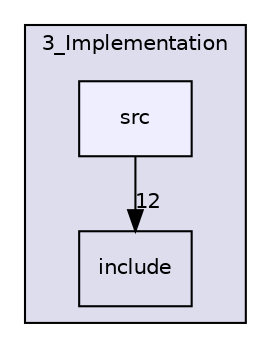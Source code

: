 digraph "/home/adi/MiniProject/gitrepodump/STEPin-Mini-Project--main(1)/STEPin-Mini-Project--main/3_Implementation/src" {
  compound=true
  node [ fontsize="10", fontname="Helvetica"];
  edge [ labelfontsize="10", labelfontname="Helvetica"];
  subgraph clusterdir_952d2a68d8752a68df690f89d8aa8cfd {
    graph [ bgcolor="#ddddee", pencolor="black", label="3_Implementation" fontname="Helvetica", fontsize="10", URL="dir_952d2a68d8752a68df690f89d8aa8cfd.html"]
  dir_8217875f542fe550b2412937ae39dc1d [shape=box label="include" URL="dir_8217875f542fe550b2412937ae39dc1d.html"];
  dir_4a93e79bced57576741eefbf66232d4c [shape=box, label="src", style="filled", fillcolor="#eeeeff", pencolor="black", URL="dir_4a93e79bced57576741eefbf66232d4c.html"];
  }
  dir_4a93e79bced57576741eefbf66232d4c->dir_8217875f542fe550b2412937ae39dc1d [headlabel="12", labeldistance=1.5 headhref="dir_000002_000001.html"];
}
